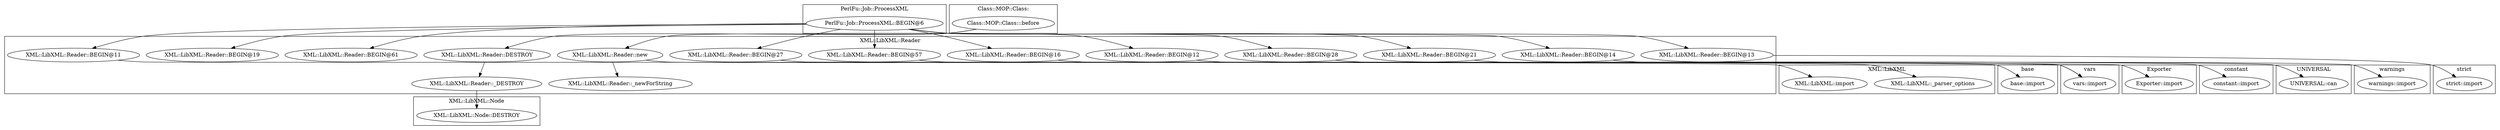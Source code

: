 digraph {
graph [overlap=false]
subgraph cluster_warnings {
	label="warnings";
	"warnings::import";
}
subgraph cluster_vars {
	label="vars";
	"vars::import";
}
subgraph cluster_XML_LibXML {
	label="XML::LibXML";
	"XML::LibXML::import";
	"XML::LibXML::_parser_options";
}
subgraph cluster_UNIVERSAL {
	label="UNIVERSAL";
	"UNIVERSAL::can";
}
subgraph cluster_XML_LibXML_Node {
	label="XML::LibXML::Node";
	"XML::LibXML::Node::DESTROY";
}
subgraph cluster_PerlFu_Job_ProcessXML {
	label="PerlFu::Job::ProcessXML";
	"PerlFu::Job::ProcessXML::BEGIN@6";
}
subgraph cluster_base {
	label="base";
	"base::import";
}
subgraph cluster_strict {
	label="strict";
	"strict::import";
}
subgraph cluster_constant {
	label="constant";
	"constant::import";
}
subgraph cluster_Exporter {
	label="Exporter";
	"Exporter::import";
}
subgraph cluster_Class_MOP_Class_ {
	label="Class::MOP::Class:";
	"Class::MOP::Class:::before";
}
subgraph cluster_XML_LibXML_Reader {
	label="XML::LibXML::Reader";
	"XML::LibXML::Reader::new";
	"XML::LibXML::Reader::_newForString";
	"XML::LibXML::Reader::BEGIN@27";
	"XML::LibXML::Reader::BEGIN@16";
	"XML::LibXML::Reader::BEGIN@12";
	"XML::LibXML::Reader::BEGIN@61";
	"XML::LibXML::Reader::BEGIN@28";
	"XML::LibXML::Reader::BEGIN@21";
	"XML::LibXML::Reader::BEGIN@19";
	"XML::LibXML::Reader::BEGIN@14";
	"XML::LibXML::Reader::BEGIN@57";
	"XML::LibXML::Reader::BEGIN@11";
	"XML::LibXML::Reader::BEGIN@13";
	"XML::LibXML::Reader::DESTROY";
	"XML::LibXML::Reader::_DESTROY";
}
"XML::LibXML::Reader::new" -> "XML::LibXML::Reader::_newForString";
"PerlFu::Job::ProcessXML::BEGIN@6" -> "XML::LibXML::Reader::BEGIN@12";
"XML::LibXML::Reader::BEGIN@12" -> "Exporter::import";
"PerlFu::Job::ProcessXML::BEGIN@6" -> "XML::LibXML::Reader::BEGIN@28";
"PerlFu::Job::ProcessXML::BEGIN@6" -> "XML::LibXML::Reader::BEGIN@11";
"PerlFu::Job::ProcessXML::BEGIN@6" -> "XML::LibXML::Reader::BEGIN@61";
"XML::LibXML::Reader::DESTROY" -> "XML::LibXML::Reader::_DESTROY";
"XML::LibXML::Reader::BEGIN@21" -> "UNIVERSAL::can";
"XML::LibXML::Reader::BEGIN@28" -> "constant::import";
"XML::LibXML::Reader::BEGIN@27" -> "base::import";
"PerlFu::Job::ProcessXML::BEGIN@6" -> "XML::LibXML::Reader::BEGIN@19";
"XML::LibXML::Reader::BEGIN@11" -> "XML::LibXML::import";
"XML::LibXML::Reader::BEGIN@14" -> "warnings::import";
"PerlFu::Job::ProcessXML::BEGIN@6" -> "XML::LibXML::Reader::BEGIN@16";
"XML::LibXML::Reader::BEGIN@16" -> "vars::import";
"XML::LibXML::Reader::BEGIN@57" -> "vars::import";
"XML::LibXML::Reader::BEGIN@13" -> "strict::import";
"Class::MOP::Class:::before" -> "XML::LibXML::Reader::DESTROY";
"PerlFu::Job::ProcessXML::BEGIN@6" -> "XML::LibXML::Reader::BEGIN@21";
"PerlFu::Job::ProcessXML::BEGIN@6" -> "XML::LibXML::Reader::BEGIN@57";
"PerlFu::Job::ProcessXML::BEGIN@6" -> "XML::LibXML::Reader::BEGIN@14";
"PerlFu::Job::ProcessXML::BEGIN@6" -> "XML::LibXML::Reader::BEGIN@13";
"XML::LibXML::Reader::_DESTROY" -> "XML::LibXML::Node::DESTROY";
"PerlFu::Job::ProcessXML::BEGIN@6" -> "XML::LibXML::Reader::BEGIN@27";
"Class::MOP::Class:::before" -> "XML::LibXML::Reader::new";
"XML::LibXML::Reader::new" -> "XML::LibXML::_parser_options";
}
